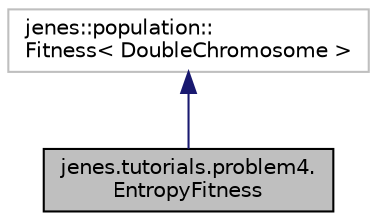 digraph "jenes.tutorials.problem4.EntropyFitness"
{
  edge [fontname="Helvetica",fontsize="10",labelfontname="Helvetica",labelfontsize="10"];
  node [fontname="Helvetica",fontsize="10",shape=record];
  Node1 [label="jenes.tutorials.problem4.\lEntropyFitness",height=0.2,width=0.4,color="black", fillcolor="grey75", style="filled" fontcolor="black"];
  Node2 -> Node1 [dir="back",color="midnightblue",fontsize="10",style="solid"];
  Node2 [label="jenes::population::\lFitness\< DoubleChromosome \>",height=0.2,width=0.4,color="grey75", fillcolor="white", style="filled"];
}
